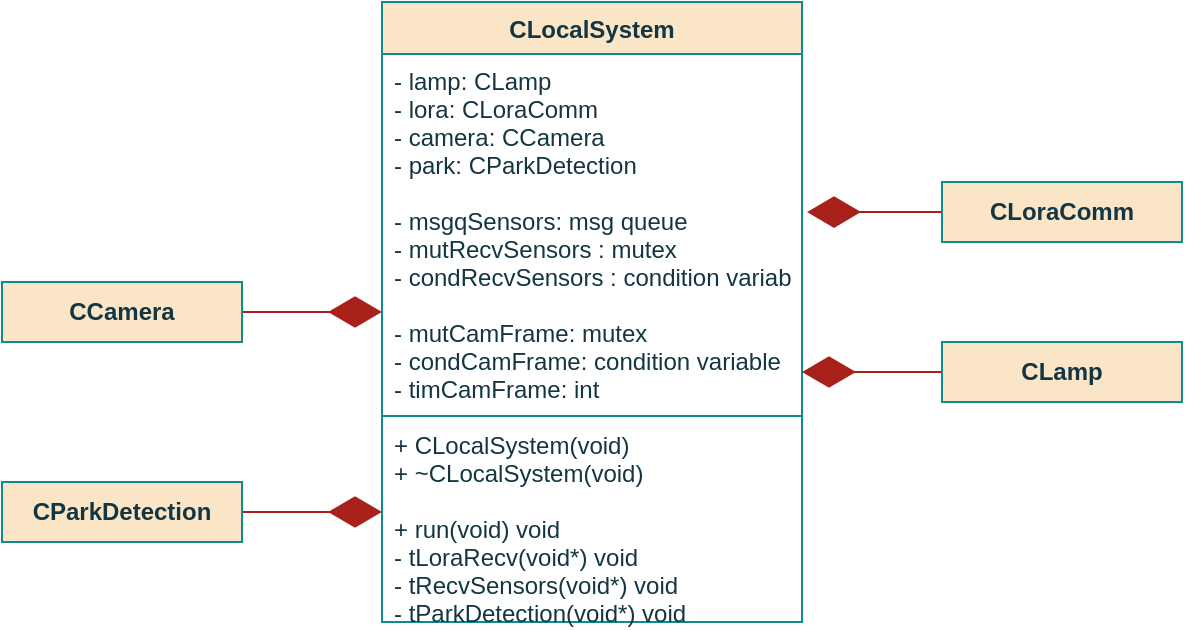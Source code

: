 <mxfile version="16.0.0" type="github" pages="6">
  <diagram id="xRPbzMYtvzO_JJK2Yxg7" name="Class">
    <mxGraphModel dx="771" dy="437" grid="1" gridSize="10" guides="1" tooltips="1" connect="1" arrows="1" fold="1" page="1" pageScale="1" pageWidth="850" pageHeight="1100" math="0" shadow="0">
      <root>
        <mxCell id="0" />
        <mxCell id="1" parent="0" />
        <mxCell id="exN9-fndayGN609k0AWI-1" value="CLocalSystem" style="swimlane;fontStyle=1;align=center;verticalAlign=top;childLayout=stackLayout;horizontal=1;startSize=26;horizontalStack=0;resizeParent=1;resizeParentMax=0;resizeLast=0;collapsible=1;marginBottom=0;fillColor=#FAE5C7;strokeColor=#0F8B8D;fontColor=#143642;" vertex="1" parent="1">
          <mxGeometry x="320" y="10" width="210" height="310" as="geometry">
            <mxRectangle x="-80" y="480" width="80" height="26" as="alternateBounds" />
          </mxGeometry>
        </mxCell>
        <mxCell id="exN9-fndayGN609k0AWI-2" value="- lamp: CLamp&#xa;- lora: CLoraComm&#xa;- camera: CCamera&#xa;- park: CParkDetection&#xa;&#xa;- msgqSensors: msg queue&#xa;- mutRecvSensors : mutex&#xa;- condRecvSensors : condition variable&#xa;&#xa;- mutCamFrame: mutex&#xa;- condCamFrame: condition variable&#xa;- timCamFrame: int&#xa;&#xa;&#xa;&#xa;" style="text;strokeColor=none;fillColor=none;align=left;verticalAlign=top;spacingLeft=4;spacingRight=4;overflow=hidden;rotatable=0;points=[[0,0.5],[1,0.5]];portConstraint=eastwest;fontColor=#143642;" vertex="1" parent="exN9-fndayGN609k0AWI-1">
          <mxGeometry y="26" width="210" height="180" as="geometry" />
        </mxCell>
        <mxCell id="exN9-fndayGN609k0AWI-3" value="" style="line;strokeWidth=1;fillColor=none;align=left;verticalAlign=middle;spacingTop=-1;spacingLeft=3;spacingRight=3;rotatable=0;labelPosition=right;points=[];portConstraint=eastwest;labelBackgroundColor=#DAD2D8;strokeColor=#0F8B8D;fontColor=#143642;" vertex="1" parent="exN9-fndayGN609k0AWI-1">
          <mxGeometry y="206" width="210" height="2" as="geometry" />
        </mxCell>
        <mxCell id="exN9-fndayGN609k0AWI-4" value="+ CLocalSystem(void)&#xa;+ ~CLocalSystem(void)&#xa;&#xa;+ run(void) void&#xa;- tLoraRecv(void*) void&#xa;- tRecvSensors(void*) void&#xa;- tParkDetection(void*) void&#xa;" style="text;strokeColor=none;fillColor=none;align=left;verticalAlign=top;spacingLeft=4;spacingRight=4;overflow=hidden;rotatable=0;points=[[0,0.5],[1,0.5]];portConstraint=eastwest;fontColor=#143642;" vertex="1" parent="exN9-fndayGN609k0AWI-1">
          <mxGeometry y="208" width="210" height="102" as="geometry" />
        </mxCell>
        <mxCell id="exN9-fndayGN609k0AWI-5" value="" style="endArrow=diamondThin;endFill=1;endSize=24;html=1;rounded=0;sketch=0;fontColor=#143642;strokeColor=#A8201A;fillColor=#FAE5C7;exitX=1;exitY=0.5;exitDx=0;exitDy=0;" edge="1" parent="1" source="exN9-fndayGN609k0AWI-11">
          <mxGeometry width="160" relative="1" as="geometry">
            <mxPoint x="300" y="230" as="sourcePoint" />
            <mxPoint x="320" y="265.0" as="targetPoint" />
          </mxGeometry>
        </mxCell>
        <mxCell id="exN9-fndayGN609k0AWI-6" value="" style="endArrow=diamondThin;endFill=1;endSize=24;html=1;rounded=0;sketch=0;fontColor=#143642;strokeColor=#A8201A;fillColor=#FAE5C7;exitX=0;exitY=0.5;exitDx=0;exitDy=0;entryX=1.012;entryY=0.439;entryDx=0;entryDy=0;entryPerimeter=0;" edge="1" parent="1" target="exN9-fndayGN609k0AWI-2">
          <mxGeometry width="160" relative="1" as="geometry">
            <mxPoint x="600" y="115" as="sourcePoint" />
            <mxPoint x="580" y="80" as="targetPoint" />
          </mxGeometry>
        </mxCell>
        <mxCell id="exN9-fndayGN609k0AWI-7" value="" style="endArrow=diamondThin;endFill=1;endSize=24;html=1;rounded=0;sketch=0;fontColor=#143642;strokeColor=#A8201A;fillColor=#FAE5C7;exitX=0;exitY=0.5;exitDx=0;exitDy=0;" edge="1" parent="1" source="exN9-fndayGN609k0AWI-9">
          <mxGeometry width="160" relative="1" as="geometry">
            <mxPoint x="540" y="148" as="sourcePoint" />
            <mxPoint x="530" y="195" as="targetPoint" />
          </mxGeometry>
        </mxCell>
        <mxCell id="exN9-fndayGN609k0AWI-8" value="" style="endArrow=diamondThin;endFill=1;endSize=24;html=1;rounded=0;sketch=0;fontColor=#143642;strokeColor=#A8201A;fillColor=#FAE5C7;exitX=1;exitY=0.5;exitDx=0;exitDy=0;" edge="1" parent="1" source="exN9-fndayGN609k0AWI-10">
          <mxGeometry width="160" relative="1" as="geometry">
            <mxPoint x="290" y="133" as="sourcePoint" />
            <mxPoint x="320" y="165" as="targetPoint" />
          </mxGeometry>
        </mxCell>
        <mxCell id="exN9-fndayGN609k0AWI-9" value="CLamp" style="rounded=0;whiteSpace=wrap;html=1;sketch=0;fontColor=#143642;strokeColor=#0F8B8D;fillColor=#FAE5C7;fontStyle=1" vertex="1" parent="1">
          <mxGeometry x="600" y="180" width="120" height="30" as="geometry" />
        </mxCell>
        <mxCell id="exN9-fndayGN609k0AWI-10" value="&lt;div&gt;CCamera&lt;/div&gt;" style="rounded=0;whiteSpace=wrap;html=1;sketch=0;fontColor=#143642;strokeColor=#0F8B8D;fillColor=#FAE5C7;fontStyle=1" vertex="1" parent="1">
          <mxGeometry x="130" y="150" width="120" height="30" as="geometry" />
        </mxCell>
        <mxCell id="exN9-fndayGN609k0AWI-11" value="CParkDetection" style="rounded=0;whiteSpace=wrap;html=1;sketch=0;fontColor=#143642;strokeColor=#0F8B8D;fillColor=#FAE5C7;fontStyle=1" vertex="1" parent="1">
          <mxGeometry x="130" y="250" width="120" height="30" as="geometry" />
        </mxCell>
        <mxCell id="exN9-fndayGN609k0AWI-12" value="CLoraComm" style="rounded=0;whiteSpace=wrap;html=1;sketch=0;fontColor=#143642;strokeColor=#0F8B8D;fillColor=#FAE5C7;fontStyle=1" vertex="1" parent="1">
          <mxGeometry x="600" y="100" width="120" height="30" as="geometry" />
        </mxCell>
      </root>
    </mxGraphModel>
  </diagram>
  <diagram id="z8LxL4Aov0aZeH8CfiWC" name="Constructor">
    <mxGraphModel dx="1781" dy="527" grid="1" gridSize="10" guides="1" tooltips="1" connect="1" arrows="1" fold="1" page="1" pageScale="1" pageWidth="850" pageHeight="1100" math="0" shadow="0">
      <root>
        <mxCell id="op0EoiuZJEP9xvEliXSA-0" />
        <mxCell id="op0EoiuZJEP9xvEliXSA-1" parent="op0EoiuZJEP9xvEliXSA-0" />
        <mxCell id="op0EoiuZJEP9xvEliXSA-2" style="edgeStyle=orthogonalEdgeStyle;curved=0;rounded=1;sketch=0;orthogonalLoop=1;jettySize=auto;html=1;exitX=0.5;exitY=1;exitDx=0;exitDy=0;entryX=0.5;entryY=0;entryDx=0;entryDy=0;fontColor=#143642;strokeColor=#A8201A;fillColor=#FAE5C7;" parent="op0EoiuZJEP9xvEliXSA-1" source="op0EoiuZJEP9xvEliXSA-3" edge="1">
          <mxGeometry relative="1" as="geometry">
            <mxPoint x="-424.5" y="120" as="targetPoint" />
          </mxGeometry>
        </mxCell>
        <mxCell id="op0EoiuZJEP9xvEliXSA-3" value="&lt;div&gt;CLocalSystem&lt;br&gt;&lt;/div&gt;" style="ellipse;whiteSpace=wrap;html=1;fillColor=#FAE5C7;strokeColor=#0F8B8D;fontColor=#143642;fontStyle=1" parent="op0EoiuZJEP9xvEliXSA-1" vertex="1">
          <mxGeometry x="-487.5" y="50" width="125.5" height="50" as="geometry" />
        </mxCell>
        <mxCell id="op0EoiuZJEP9xvEliXSA-4" style="edgeStyle=orthogonalEdgeStyle;rounded=1;orthogonalLoop=1;jettySize=auto;html=1;exitX=0.5;exitY=1;exitDx=0;exitDy=0;entryX=0.5;entryY=0;entryDx=0;entryDy=0;strokeColor=#A8201A;" parent="op0EoiuZJEP9xvEliXSA-1" edge="1">
          <mxGeometry relative="1" as="geometry">
            <mxPoint x="-424.5" y="150" as="sourcePoint" />
            <mxPoint x="-424.75" y="170" as="targetPoint" />
          </mxGeometry>
        </mxCell>
        <mxCell id="op0EoiuZJEP9xvEliXSA-5" value="end" style="ellipse;whiteSpace=wrap;html=1;fillColor=#FAE5C7;strokeColor=#0F8B8D;fontColor=#143642;fontStyle=1" parent="op0EoiuZJEP9xvEliXSA-1" vertex="1">
          <mxGeometry x="-447.88" y="460" width="48" height="30" as="geometry" />
        </mxCell>
        <mxCell id="op0EoiuZJEP9xvEliXSA-8" style="edgeStyle=orthogonalEdgeStyle;rounded=1;orthogonalLoop=1;jettySize=auto;html=1;exitX=0.5;exitY=1;exitDx=0;exitDy=0;entryX=0.5;entryY=0;entryDx=0;entryDy=0;strokeColor=#A8201A;" parent="op0EoiuZJEP9xvEliXSA-1" source="op0EoiuZJEP9xvEliXSA-9" edge="1">
          <mxGeometry relative="1" as="geometry">
            <mxPoint x="-424.5" y="220.0" as="targetPoint" />
          </mxGeometry>
        </mxCell>
        <mxCell id="op0EoiuZJEP9xvEliXSA-9" value="Create &lt;span style=&quot;font-weight: normal&quot;&gt;Pir&lt;/span&gt;" style="shape=process;whiteSpace=wrap;html=1;backgroundOutline=1;rounded=0;sketch=0;fontColor=#143642;strokeColor=#0F8B8D;fillColor=#FAE5C7;fontStyle=1" parent="op0EoiuZJEP9xvEliXSA-1" vertex="1">
          <mxGeometry x="-499.5" y="170" width="150" height="30" as="geometry" />
        </mxCell>
        <mxCell id="op0EoiuZJEP9xvEliXSA-10" value="Create &lt;span style=&quot;font-weight: normal&quot;&gt;Camera&lt;/span&gt;" style="shape=process;whiteSpace=wrap;html=1;backgroundOutline=1;rounded=0;sketch=0;fontColor=#143642;strokeColor=#0F8B8D;fillColor=#FAE5C7;fontStyle=1" parent="op0EoiuZJEP9xvEliXSA-1" vertex="1">
          <mxGeometry x="-499.5" y="220" width="150" height="30" as="geometry" />
        </mxCell>
        <mxCell id="op0EoiuZJEP9xvEliXSA-11" value="&lt;b&gt;Create&lt;/b&gt; &lt;i&gt;lamp&lt;/i&gt;" style="rounded=0;whiteSpace=wrap;html=1;sketch=0;fontColor=#143642;strokeColor=#0F8B8D;fillColor=#FAE5C7;" parent="op0EoiuZJEP9xvEliXSA-1" vertex="1">
          <mxGeometry x="-500" y="120" width="150.25" height="30" as="geometry" />
        </mxCell>
        <mxCell id="op0EoiuZJEP9xvEliXSA-13" value="&lt;b&gt;Create &lt;/b&gt;&lt;i&gt;lora&lt;br&gt;&lt;/i&gt;" style="rounded=0;whiteSpace=wrap;html=1;sketch=0;fontColor=#143642;strokeColor=#0F8B8D;fillColor=#FAE5C7;" parent="op0EoiuZJEP9xvEliXSA-1" vertex="1">
          <mxGeometry x="-500" y="170" width="150.25" height="30" as="geometry" />
        </mxCell>
        <mxCell id="op0EoiuZJEP9xvEliXSA-14" style="edgeStyle=orthogonalEdgeStyle;rounded=1;orthogonalLoop=1;jettySize=auto;html=1;exitX=0.5;exitY=1;exitDx=0;exitDy=0;entryX=0.5;entryY=0;entryDx=0;entryDy=0;strokeColor=#A8201A;" parent="op0EoiuZJEP9xvEliXSA-1" source="op0EoiuZJEP9xvEliXSA-15" target="op0EoiuZJEP9xvEliXSA-19" edge="1">
          <mxGeometry relative="1" as="geometry" />
        </mxCell>
        <mxCell id="op0EoiuZJEP9xvEliXSA-15" value="&lt;b&gt;Create&lt;/b&gt; &lt;i&gt;camera&lt;/i&gt;" style="rounded=0;whiteSpace=wrap;html=1;sketch=0;fontColor=#143642;strokeColor=#0F8B8D;fillColor=#FAE5C7;" parent="op0EoiuZJEP9xvEliXSA-1" vertex="1">
          <mxGeometry x="-499.5" y="220" width="150.25" height="30" as="geometry" />
        </mxCell>
        <mxCell id="op0EoiuZJEP9xvEliXSA-16" style="edgeStyle=orthogonalEdgeStyle;rounded=1;orthogonalLoop=1;jettySize=auto;html=1;exitX=0.5;exitY=1;exitDx=0;exitDy=0;entryX=0.5;entryY=0;entryDx=0;entryDy=0;strokeColor=#A8201A;" parent="op0EoiuZJEP9xvEliXSA-1" source="op0EoiuZJEP9xvEliXSA-17" target="op0EoiuZJEP9xvEliXSA-5" edge="1">
          <mxGeometry relative="1" as="geometry" />
        </mxCell>
        <mxCell id="op0EoiuZJEP9xvEliXSA-17" value="&lt;div&gt;&lt;b&gt;Create&lt;/b&gt; &lt;i&gt;tLoraRecv&lt;/i&gt;&lt;/div&gt;&lt;div&gt;&lt;b&gt;Create &lt;/b&gt;&lt;i&gt;tRecvSensors&lt;/i&gt;&lt;/div&gt;&lt;div&gt;&lt;b&gt;Create &lt;/b&gt;&lt;i&gt;tParkDetection&lt;br&gt;&lt;/i&gt;&lt;/div&gt;" style="rounded=0;whiteSpace=wrap;html=1;sketch=0;fontColor=#143642;strokeColor=#0F8B8D;fillColor=#FAE5C7;" parent="op0EoiuZJEP9xvEliXSA-1" vertex="1">
          <mxGeometry x="-499.5" y="390" width="150.25" height="50" as="geometry" />
        </mxCell>
        <mxCell id="op0EoiuZJEP9xvEliXSA-18" style="edgeStyle=none;rounded=0;orthogonalLoop=1;jettySize=auto;html=1;exitX=0.5;exitY=1;exitDx=0;exitDy=0;entryX=0.5;entryY=0;entryDx=0;entryDy=0;strokeColor=#A8201A;" parent="op0EoiuZJEP9xvEliXSA-1" source="op0EoiuZJEP9xvEliXSA-19" target="famSk4UqZNQ_d9igXdaw-0" edge="1">
          <mxGeometry relative="1" as="geometry" />
        </mxCell>
        <mxCell id="op0EoiuZJEP9xvEliXSA-19" value="&lt;div&gt;&lt;b&gt;Init&lt;/b&gt; &lt;i&gt;mutCamFrame&lt;/i&gt;&lt;/div&gt;&lt;div&gt;&lt;b&gt;Init&lt;/b&gt; &lt;i&gt;condCamFrame&lt;/i&gt;&lt;br&gt;&lt;/div&gt;" style="rounded=0;whiteSpace=wrap;html=1;sketch=0;fontColor=#143642;strokeColor=#0F8B8D;fillColor=#FAE5C7;" parent="op0EoiuZJEP9xvEliXSA-1" vertex="1">
          <mxGeometry x="-499.5" y="270" width="150.25" height="40" as="geometry" />
        </mxCell>
        <mxCell id="famSk4UqZNQ_d9igXdaw-1" style="edgeStyle=orthogonalEdgeStyle;rounded=1;orthogonalLoop=1;jettySize=auto;html=1;exitX=0.5;exitY=1;exitDx=0;exitDy=0;entryX=0.5;entryY=0;entryDx=0;entryDy=0;strokeColor=#A8201A;" edge="1" parent="op0EoiuZJEP9xvEliXSA-1" source="famSk4UqZNQ_d9igXdaw-0" target="op0EoiuZJEP9xvEliXSA-17">
          <mxGeometry relative="1" as="geometry" />
        </mxCell>
        <mxCell id="famSk4UqZNQ_d9igXdaw-0" value="&lt;div&gt;&lt;b&gt;Init&lt;/b&gt; &lt;i&gt;mutRecvSensors&lt;/i&gt;&lt;/div&gt;&lt;div&gt;&lt;b&gt;Init&lt;/b&gt; &lt;i&gt;condRecvSensors&lt;/i&gt;&lt;br&gt;&lt;/div&gt;" style="rounded=0;whiteSpace=wrap;html=1;sketch=0;fontColor=#143642;strokeColor=#0F8B8D;fillColor=#FAE5C7;" vertex="1" parent="op0EoiuZJEP9xvEliXSA-1">
          <mxGeometry x="-499.5" y="330" width="150.25" height="40" as="geometry" />
        </mxCell>
      </root>
    </mxGraphModel>
  </diagram>
  <diagram id="DM7wTGIC_bG_-rdbyG2Y" name="run">
    <mxGraphModel dx="1493" dy="364" grid="1" gridSize="10" guides="1" tooltips="1" connect="1" arrows="1" fold="1" page="1" pageScale="1" pageWidth="850" pageHeight="1100" math="0" shadow="0">
      <root>
        <mxCell id="9_ueuVdL5JtDlcy8EPzc-0" />
        <mxCell id="9_ueuVdL5JtDlcy8EPzc-1" parent="9_ueuVdL5JtDlcy8EPzc-0" />
        <mxCell id="Uo0M1PV5pyz27_JYEp9l-0" style="edgeStyle=orthogonalEdgeStyle;curved=0;rounded=1;sketch=0;orthogonalLoop=1;jettySize=auto;html=1;exitX=0.5;exitY=1;exitDx=0;exitDy=0;entryX=0.5;entryY=0;entryDx=0;entryDy=0;fontColor=#143642;strokeColor=#A8201A;fillColor=#FAE5C7;" parent="9_ueuVdL5JtDlcy8EPzc-1" source="Uo0M1PV5pyz27_JYEp9l-1" edge="1">
          <mxGeometry relative="1" as="geometry">
            <mxPoint x="-424.5" y="120" as="targetPoint" />
          </mxGeometry>
        </mxCell>
        <mxCell id="Uo0M1PV5pyz27_JYEp9l-1" value="Run" style="ellipse;whiteSpace=wrap;html=1;fillColor=#FAE5C7;strokeColor=#0F8B8D;fontColor=#143642;fontStyle=1" parent="9_ueuVdL5JtDlcy8EPzc-1" vertex="1">
          <mxGeometry x="-487.5" y="50" width="125.5" height="50" as="geometry" />
        </mxCell>
        <mxCell id="Uo0M1PV5pyz27_JYEp9l-3" value="end" style="ellipse;whiteSpace=wrap;html=1;fillColor=#FAE5C7;strokeColor=#0F8B8D;fontColor=#143642;fontStyle=1" parent="9_ueuVdL5JtDlcy8EPzc-1" vertex="1">
          <mxGeometry x="-449.37" y="360" width="48" height="30" as="geometry" />
        </mxCell>
        <mxCell id="_3WkHsjY319dbbsvAc-e-0" style="edgeStyle=orthogonalEdgeStyle;rounded=1;orthogonalLoop=1;jettySize=auto;html=1;exitX=0.5;exitY=1;exitDx=0;exitDy=0;entryX=0.5;entryY=0;entryDx=0;entryDy=0;strokeColor=#A8201A;" parent="9_ueuVdL5JtDlcy8EPzc-1" source="I6FT9Wov1RtJGtG56qlr-0" target="xCNR5hnXxy7U439vFOP1-0" edge="1">
          <mxGeometry relative="1" as="geometry" />
        </mxCell>
        <mxCell id="I6FT9Wov1RtJGtG56qlr-0" value="&lt;i&gt;lora&lt;/i&gt;&lt;b&gt;.init(&lt;/b&gt;&lt;b&gt;)&lt;/b&gt;" style="shape=process;whiteSpace=wrap;html=1;backgroundOutline=1;rounded=0;sketch=0;fontColor=#143642;strokeColor=#0F8B8D;fillColor=#FAE5C7;" parent="9_ueuVdL5JtDlcy8EPzc-1" vertex="1">
          <mxGeometry x="-499.75" y="170" width="150" height="40" as="geometry" />
        </mxCell>
        <mxCell id="_3WkHsjY319dbbsvAc-e-1" style="edgeStyle=orthogonalEdgeStyle;rounded=1;orthogonalLoop=1;jettySize=auto;html=1;exitX=0.5;exitY=1;exitDx=0;exitDy=0;entryX=0.5;entryY=0;entryDx=0;entryDy=0;strokeColor=#A8201A;" parent="9_ueuVdL5JtDlcy8EPzc-1" source="xCNR5hnXxy7U439vFOP1-0" target="KINEDeFreG2Bv2fwqSzw-0" edge="1">
          <mxGeometry relative="1" as="geometry" />
        </mxCell>
        <mxCell id="xCNR5hnXxy7U439vFOP1-0" value="&lt;i&gt;lora&lt;/i&gt;&lt;b&gt;.run(&lt;/b&gt;&lt;b&gt;)&lt;/b&gt;" style="shape=process;whiteSpace=wrap;html=1;backgroundOutline=1;rounded=0;sketch=0;fontColor=#143642;strokeColor=#0F8B8D;fillColor=#FAE5C7;" parent="9_ueuVdL5JtDlcy8EPzc-1" vertex="1">
          <mxGeometry x="-499.75" y="230" width="150" height="40" as="geometry" />
        </mxCell>
        <mxCell id="_3WkHsjY319dbbsvAc-e-2" style="edgeStyle=orthogonalEdgeStyle;rounded=1;orthogonalLoop=1;jettySize=auto;html=1;exitX=0.5;exitY=1;exitDx=0;exitDy=0;entryX=0.5;entryY=0;entryDx=0;entryDy=0;strokeColor=#A8201A;" parent="9_ueuVdL5JtDlcy8EPzc-1" source="KINEDeFreG2Bv2fwqSzw-0" target="Uo0M1PV5pyz27_JYEp9l-3" edge="1">
          <mxGeometry relative="1" as="geometry" />
        </mxCell>
        <mxCell id="KINEDeFreG2Bv2fwqSzw-0" value="&lt;div&gt;&lt;b&gt;Join&lt;/b&gt; &lt;i&gt;tLoraRecv&lt;/i&gt;&lt;/div&gt;&lt;div&gt;&lt;b&gt;Join&lt;/b&gt; &lt;i&gt;tRecvSensors&lt;/i&gt;&lt;/div&gt;&lt;div&gt;&lt;b&gt;Join&lt;/b&gt; &lt;i&gt;tParkDetection&lt;/i&gt;&lt;br&gt;&lt;/div&gt;" style="rounded=0;whiteSpace=wrap;html=1;sketch=0;fontColor=#143642;strokeColor=#0F8B8D;fillColor=#FAE5C7;" parent="9_ueuVdL5JtDlcy8EPzc-1" vertex="1">
          <mxGeometry x="-499.75" y="290" width="150" height="50" as="geometry" />
        </mxCell>
        <mxCell id="52kxpFOcmbm5MqgvhABa-0" style="edgeStyle=orthogonalEdgeStyle;rounded=1;orthogonalLoop=1;jettySize=auto;html=1;exitX=0.5;exitY=1;exitDx=0;exitDy=0;entryX=0.5;entryY=0;entryDx=0;entryDy=0;strokeColor=#A8201A;" parent="9_ueuVdL5JtDlcy8EPzc-1" source="-T743L5B9WCy__bEw3Js-0" target="I6FT9Wov1RtJGtG56qlr-0" edge="1">
          <mxGeometry relative="1" as="geometry" />
        </mxCell>
        <mxCell id="-T743L5B9WCy__bEw3Js-0" value="&lt;b&gt;setTimer(&lt;/b&gt;&lt;i&gt;timCamFrame&lt;/i&gt;&lt;b&gt;)&lt;/b&gt;" style="rounded=0;whiteSpace=wrap;html=1;sketch=0;fontColor=#143642;strokeColor=#0F8B8D;fillColor=#FAE5C7;" parent="9_ueuVdL5JtDlcy8EPzc-1" vertex="1">
          <mxGeometry x="-499.75" y="120" width="149.75" height="30" as="geometry" />
        </mxCell>
      </root>
    </mxGraphModel>
  </diagram>
  <diagram id="EEZgsm-cIwMRwmNPxhZT" name="tLoraRecv">
    <mxGraphModel dx="1621" dy="437" grid="1" gridSize="10" guides="1" tooltips="1" connect="1" arrows="1" fold="1" page="1" pageScale="1" pageWidth="850" pageHeight="1100" math="0" shadow="0">
      <root>
        <mxCell id="wxZqaYUNUVHBQ3FXVzNk-0" />
        <mxCell id="wxZqaYUNUVHBQ3FXVzNk-1" parent="wxZqaYUNUVHBQ3FXVzNk-0" />
        <mxCell id="wxZqaYUNUVHBQ3FXVzNk-2" style="edgeStyle=orthogonalEdgeStyle;curved=0;rounded=1;sketch=0;orthogonalLoop=1;jettySize=auto;html=1;exitX=0.5;exitY=1;exitDx=0;exitDy=0;entryX=0.5;entryY=0;entryDx=0;entryDy=0;fontColor=#143642;strokeColor=#A8201A;fillColor=#FAE5C7;" parent="wxZqaYUNUVHBQ3FXVzNk-1" source="wxZqaYUNUVHBQ3FXVzNk-3" target="wxZqaYUNUVHBQ3FXVzNk-5" edge="1">
          <mxGeometry relative="1" as="geometry" />
        </mxCell>
        <mxCell id="wxZqaYUNUVHBQ3FXVzNk-3" value="tLoraRecv" style="ellipse;whiteSpace=wrap;html=1;fillColor=#FAE5C7;strokeColor=#0F8B8D;fontColor=#143642;fontStyle=1" parent="wxZqaYUNUVHBQ3FXVzNk-1" vertex="1">
          <mxGeometry x="-488" y="80" width="125.5" height="50" as="geometry" />
        </mxCell>
        <mxCell id="wxZqaYUNUVHBQ3FXVzNk-4" style="edgeStyle=orthogonalEdgeStyle;curved=0;rounded=1;sketch=0;orthogonalLoop=1;jettySize=auto;html=1;exitX=0.5;exitY=1;exitDx=0;exitDy=0;entryX=0.5;entryY=0;entryDx=0;entryDy=0;fontColor=#143642;strokeColor=#A8201A;fillColor=#FAE5C7;" parent="wxZqaYUNUVHBQ3FXVzNk-1" source="wxZqaYUNUVHBQ3FXVzNk-5" edge="1">
          <mxGeometry relative="1" as="geometry">
            <mxPoint x="-425" y="200.0" as="targetPoint" />
          </mxGeometry>
        </mxCell>
        <mxCell id="wxZqaYUNUVHBQ3FXVzNk-5" value="" style="ellipse;whiteSpace=wrap;html=1;aspect=fixed;rounded=0;sketch=0;fontColor=#143642;strokeColor=#0F8B8D;fillColor=#FAE5C7;" parent="wxZqaYUNUVHBQ3FXVzNk-1" vertex="1">
          <mxGeometry x="-435" y="160" width="20" height="20" as="geometry" />
        </mxCell>
        <mxCell id="wxZqaYUNUVHBQ3FXVzNk-6" value="Returns &lt;i&gt;message&lt;/i&gt;" style="edgeStyle=orthogonalEdgeStyle;curved=0;rounded=1;sketch=0;orthogonalLoop=1;jettySize=auto;html=1;fontColor=#143642;strokeColor=#A8201A;fillColor=#FAE5C7;entryX=0.5;entryY=0;entryDx=0;entryDy=0;exitX=0.5;exitY=1;exitDx=0;exitDy=0;" parent="wxZqaYUNUVHBQ3FXVzNk-1" source="wxZqaYUNUVHBQ3FXVzNk-11" target="wxZqaYUNUVHBQ3FXVzNk-16" edge="1">
          <mxGeometry relative="1" as="geometry">
            <mxPoint x="-425" y="300.0" as="sourcePoint" />
            <mxPoint x="-425.25" y="350" as="targetPoint" />
          </mxGeometry>
        </mxCell>
        <mxCell id="wxZqaYUNUVHBQ3FXVzNk-7" style="edgeStyle=orthogonalEdgeStyle;rounded=1;sketch=0;orthogonalLoop=1;jettySize=auto;html=1;exitX=0.5;exitY=1;exitDx=0;exitDy=0;entryX=0;entryY=0.5;entryDx=0;entryDy=0;fontColor=#143642;strokeColor=#A8201A;fillColor=#FAE5C7;" parent="wxZqaYUNUVHBQ3FXVzNk-1" source="wxZqaYUNUVHBQ3FXVzNk-8" target="wxZqaYUNUVHBQ3FXVzNk-5" edge="1">
          <mxGeometry relative="1" as="geometry">
            <Array as="points">
              <mxPoint x="-425" y="500" />
              <mxPoint x="-570" y="500" />
              <mxPoint x="-570" y="170" />
            </Array>
          </mxGeometry>
        </mxCell>
        <mxCell id="wxZqaYUNUVHBQ3FXVzNk-8" value="&lt;b&gt;Execute&lt;/b&gt; &lt;i&gt;command&lt;/i&gt;" style="rounded=0;whiteSpace=wrap;html=1;sketch=0;fontColor=#143642;strokeColor=#0F8B8D;fillColor=#FAE5C7;" parent="wxZqaYUNUVHBQ3FXVzNk-1" vertex="1">
          <mxGeometry x="-500" y="460" width="150" height="30" as="geometry" />
        </mxCell>
        <mxCell id="wxZqaYUNUVHBQ3FXVzNk-9" style="edgeStyle=orthogonalEdgeStyle;curved=0;rounded=1;sketch=0;orthogonalLoop=1;jettySize=auto;html=1;exitX=1;exitY=0.5;exitDx=0;exitDy=0;entryX=1;entryY=0.5;entryDx=0;entryDy=0;fontColor=#143642;strokeColor=#A8201A;fillColor=#FAE5C7;" parent="wxZqaYUNUVHBQ3FXVzNk-1" source="wxZqaYUNUVHBQ3FXVzNk-16" target="wxZqaYUNUVHBQ3FXVzNk-5" edge="1">
          <mxGeometry relative="1" as="geometry">
            <mxPoint x="-382.75" y="660" as="sourcePoint" />
            <Array as="points">
              <mxPoint x="-320" y="315" />
              <mxPoint x="-320" y="170" />
            </Array>
          </mxGeometry>
        </mxCell>
        <mxCell id="wxZqaYUNUVHBQ3FXVzNk-10" value="No" style="edgeLabel;html=1;align=center;verticalAlign=middle;resizable=0;points=[];fontColor=#143642;" parent="wxZqaYUNUVHBQ3FXVzNk-9" vertex="1" connectable="0">
          <mxGeometry x="-0.958" y="2" relative="1" as="geometry">
            <mxPoint as="offset" />
          </mxGeometry>
        </mxCell>
        <mxCell id="wxZqaYUNUVHBQ3FXVzNk-11" value="&lt;i&gt;lora&lt;/i&gt;&lt;b&gt;.recv()&lt;/b&gt;" style="shape=process;whiteSpace=wrap;html=1;backgroundOutline=1;rounded=0;sketch=0;fontColor=#143642;strokeColor=#0F8B8D;fillColor=#FAE5C7;" parent="wxZqaYUNUVHBQ3FXVzNk-1" vertex="1">
          <mxGeometry x="-500" y="200" width="150" height="30" as="geometry" />
        </mxCell>
        <mxCell id="wxZqaYUNUVHBQ3FXVzNk-12" value="Returns &lt;i&gt;command&lt;/i&gt;" style="edgeStyle=orthogonalEdgeStyle;rounded=1;sketch=0;orthogonalLoop=1;jettySize=auto;html=1;fontColor=#143642;strokeColor=#A8201A;fillColor=#FAE5C7;" parent="wxZqaYUNUVHBQ3FXVzNk-1" source="wxZqaYUNUVHBQ3FXVzNk-13" target="wxZqaYUNUVHBQ3FXVzNk-8" edge="1">
          <mxGeometry relative="1" as="geometry" />
        </mxCell>
        <mxCell id="wxZqaYUNUVHBQ3FXVzNk-13" value="&lt;b&gt;parse&lt;/b&gt;(&lt;i&gt;message&lt;/i&gt;)" style="shape=process;whiteSpace=wrap;html=1;backgroundOutline=1;rounded=0;sketch=0;fontColor=#143642;strokeColor=#0F8B8D;fillColor=#FAE5C7;" parent="wxZqaYUNUVHBQ3FXVzNk-1" vertex="1">
          <mxGeometry x="-500.25" y="390" width="150" height="30" as="geometry" />
        </mxCell>
        <mxCell id="wxZqaYUNUVHBQ3FXVzNk-14" style="edgeStyle=orthogonalEdgeStyle;sketch=0;orthogonalLoop=1;jettySize=auto;html=1;exitX=0;exitY=0.5;exitDx=0;exitDy=0;entryX=0.5;entryY=0;entryDx=0;entryDy=0;fontColor=#143642;strokeColor=#A8201A;fillColor=#FAE5C7;rounded=1;" parent="wxZqaYUNUVHBQ3FXVzNk-1" source="wxZqaYUNUVHBQ3FXVzNk-16" target="wxZqaYUNUVHBQ3FXVzNk-13" edge="1">
          <mxGeometry relative="1" as="geometry">
            <Array as="points">
              <mxPoint x="-520" y="315" />
              <mxPoint x="-520" y="370" />
              <mxPoint x="-425" y="370" />
            </Array>
          </mxGeometry>
        </mxCell>
        <mxCell id="wxZqaYUNUVHBQ3FXVzNk-15" value="Yes" style="edgeLabel;html=1;align=center;verticalAlign=middle;resizable=0;points=[];fontColor=#143642;" parent="wxZqaYUNUVHBQ3FXVzNk-14" vertex="1" connectable="0">
          <mxGeometry x="-0.909" y="-1" relative="1" as="geometry">
            <mxPoint as="offset" />
          </mxGeometry>
        </mxCell>
        <mxCell id="wxZqaYUNUVHBQ3FXVzNk-16" value="&lt;div&gt;&lt;i&gt;message&lt;/i&gt; was&lt;/div&gt;&lt;div&gt;received?&lt;br&gt;&lt;/div&gt;" style="rhombus;whiteSpace=wrap;html=1;rounded=0;sketch=0;fontColor=#143642;strokeColor=#0F8B8D;fillColor=#FAE5C7;" parent="wxZqaYUNUVHBQ3FXVzNk-1" vertex="1">
          <mxGeometry x="-474.25" y="270" width="98" height="90" as="geometry" />
        </mxCell>
      </root>
    </mxGraphModel>
  </diagram>
  <diagram id="90PwgMspa3QPHYDIMfBa" name="tRecvSensors">
    <mxGraphModel dx="931" dy="527" grid="1" gridSize="10" guides="1" tooltips="1" connect="1" arrows="1" fold="1" page="1" pageScale="1" pageWidth="850" pageHeight="1100" math="0" shadow="0">
      <root>
        <mxCell id="BTnYIgvIfIU6KglRFI7O-0" />
        <mxCell id="BTnYIgvIfIU6KglRFI7O-1" parent="BTnYIgvIfIU6KglRFI7O-0" />
        <mxCell id="BTnYIgvIfIU6KglRFI7O-2" style="edgeStyle=orthogonalEdgeStyle;curved=0;rounded=1;sketch=0;orthogonalLoop=1;jettySize=auto;html=1;exitX=0.5;exitY=1;exitDx=0;exitDy=0;entryX=0.5;entryY=0;entryDx=0;entryDy=0;fontSize=11;fontColor=#143642;strokeColor=#A8201A;fillColor=#FAE5C7;" parent="BTnYIgvIfIU6KglRFI7O-1" source="BTnYIgvIfIU6KglRFI7O-3" target="BTnYIgvIfIU6KglRFI7O-18" edge="1">
          <mxGeometry relative="1" as="geometry" />
        </mxCell>
        <mxCell id="BTnYIgvIfIU6KglRFI7O-3" value="&lt;div&gt;tRecvSensors&lt;/div&gt;" style="ellipse;whiteSpace=wrap;html=1;fillColor=#FAE5C7;strokeColor=#0F8B8D;fontColor=#143642;fontStyle=1" parent="BTnYIgvIfIU6KglRFI7O-1" vertex="1">
          <mxGeometry x="291.75" y="60" width="125.5" height="50" as="geometry" />
        </mxCell>
        <mxCell id="BTnYIgvIfIU6KglRFI7O-4" value="Returns &lt;i&gt;message&lt;/i&gt;" style="edgeStyle=orthogonalEdgeStyle;curved=0;rounded=1;sketch=0;orthogonalLoop=1;jettySize=auto;html=1;exitX=0.5;exitY=1;exitDx=0;exitDy=0;entryX=0.5;entryY=0;entryDx=0;entryDy=0;fontSize=11;fontColor=#143642;strokeColor=#A8201A;fillColor=#FAE5C7;" parent="BTnYIgvIfIU6KglRFI7O-1" source="BTnYIgvIfIU6KglRFI7O-5" target="C9qtbhSoJmE0GlCPNpyT-9" edge="1">
          <mxGeometry relative="1" as="geometry" />
        </mxCell>
        <mxCell id="BTnYIgvIfIU6KglRFI7O-5" value="&lt;b&gt;Read&lt;/b&gt; from &lt;i&gt;msgqSensors&lt;/i&gt;" style="rounded=0;whiteSpace=wrap;html=1;sketch=0;fontColor=#143642;strokeColor=#0F8B8D;fillColor=#FAE5C7;" parent="BTnYIgvIfIU6KglRFI7O-1" vertex="1">
          <mxGeometry x="540" y="140" width="150.25" height="30" as="geometry" />
        </mxCell>
        <mxCell id="BTnYIgvIfIU6KglRFI7O-6" value="Returns &lt;i&gt;command&lt;/i&gt;" style="edgeStyle=orthogonalEdgeStyle;curved=0;rounded=1;sketch=0;orthogonalLoop=1;jettySize=auto;html=1;exitX=0.5;exitY=1;exitDx=0;exitDy=0;fontColor=#143642;strokeColor=#A8201A;fillColor=#FAE5C7;entryX=0.5;entryY=0;entryDx=0;entryDy=0;" parent="BTnYIgvIfIU6KglRFI7O-1" target="BTnYIgvIfIU6KglRFI7O-9" edge="1">
          <mxGeometry relative="1" as="geometry">
            <mxPoint x="615.0" y="290.0" as="sourcePoint" />
            <mxPoint x="614.964" y="320" as="targetPoint" />
          </mxGeometry>
        </mxCell>
        <mxCell id="BTnYIgvIfIU6KglRFI7O-7" value="&lt;b&gt;parse&lt;/b&gt;(&lt;i&gt;message&lt;/i&gt;)" style="shape=process;whiteSpace=wrap;html=1;backgroundOutline=1;rounded=0;sketch=0;fontColor=#143642;strokeColor=#0F8B8D;fillColor=#FAE5C7;" parent="BTnYIgvIfIU6KglRFI7O-1" vertex="1">
          <mxGeometry x="540.5" y="260" width="150" height="30" as="geometry" />
        </mxCell>
        <mxCell id="C9qtbhSoJmE0GlCPNpyT-14" style="edgeStyle=orthogonalEdgeStyle;rounded=1;orthogonalLoop=1;jettySize=auto;html=1;exitX=0.5;exitY=1;exitDx=0;exitDy=0;entryX=0.5;entryY=0;entryDx=0;entryDy=0;strokeColor=#A8201A;" edge="1" parent="BTnYIgvIfIU6KglRFI7O-1" source="BTnYIgvIfIU6KglRFI7O-9" target="C9qtbhSoJmE0GlCPNpyT-13">
          <mxGeometry relative="1" as="geometry" />
        </mxCell>
        <mxCell id="BTnYIgvIfIU6KglRFI7O-9" value="&lt;b&gt;Execute&lt;/b&gt; &lt;i&gt;command&lt;/i&gt;" style="rounded=0;whiteSpace=wrap;html=1;sketch=0;fontColor=#143642;strokeColor=#0F8B8D;fillColor=#FAE5C7;" parent="BTnYIgvIfIU6KglRFI7O-1" vertex="1">
          <mxGeometry x="540.25" y="330" width="150" height="30" as="geometry" />
        </mxCell>
        <mxCell id="BTnYIgvIfIU6KglRFI7O-10" style="edgeStyle=orthogonalEdgeStyle;curved=0;rounded=1;sketch=0;orthogonalLoop=1;jettySize=auto;html=1;exitX=1;exitY=0.5;exitDx=0;exitDy=0;fontSize=11;fontColor=#143642;strokeColor=#A8201A;fillColor=#FAE5C7;entryX=1;entryY=0.5;entryDx=0;entryDy=0;" parent="BTnYIgvIfIU6KglRFI7O-1" source="BTnYIgvIfIU6KglRFI7O-14" target="BTnYIgvIfIU6KglRFI7O-16" edge="1">
          <mxGeometry relative="1" as="geometry">
            <mxPoint x="349.77" y="500" as="targetPoint" />
            <Array as="points">
              <mxPoint x="460" y="365" />
              <mxPoint x="460" y="460" />
            </Array>
          </mxGeometry>
        </mxCell>
        <mxCell id="BTnYIgvIfIU6KglRFI7O-11" value="No" style="edgeLabel;html=1;align=center;verticalAlign=middle;resizable=0;points=[];fontSize=11;fontColor=#143642;" parent="BTnYIgvIfIU6KglRFI7O-10" vertex="1" connectable="0">
          <mxGeometry x="-0.91" y="-1" relative="1" as="geometry">
            <mxPoint x="7" y="-1" as="offset" />
          </mxGeometry>
        </mxCell>
        <mxCell id="C9qtbhSoJmE0GlCPNpyT-0" style="edgeStyle=orthogonalEdgeStyle;rounded=1;orthogonalLoop=1;jettySize=auto;html=1;exitX=0;exitY=0.5;exitDx=0;exitDy=0;entryX=0.5;entryY=0;entryDx=0;entryDy=0;strokeColor=#A8201A;" edge="1" parent="BTnYIgvIfIU6KglRFI7O-1" source="BTnYIgvIfIU6KglRFI7O-14" target="NdcfkpWhmcLmhSu8HvDh-1">
          <mxGeometry relative="1" as="geometry" />
        </mxCell>
        <mxCell id="C9qtbhSoJmE0GlCPNpyT-2" value="Yes" style="edgeLabel;html=1;align=center;verticalAlign=middle;resizable=0;points=[];" vertex="1" connectable="0" parent="C9qtbhSoJmE0GlCPNpyT-0">
          <mxGeometry x="-0.591" y="-1" relative="1" as="geometry">
            <mxPoint as="offset" />
          </mxGeometry>
        </mxCell>
        <mxCell id="BTnYIgvIfIU6KglRFI7O-14" value="&lt;div&gt;&lt;i&gt;msgqSensors&lt;/i&gt;&lt;/div&gt;&lt;div&gt;is empty?&lt;/div&gt;" style="rhombus;whiteSpace=wrap;html=1;rounded=0;sketch=0;fontColor=#143642;strokeColor=#0F8B8D;fillColor=#FAE5C7;" parent="BTnYIgvIfIU6KglRFI7O-1" vertex="1">
          <mxGeometry x="297.5" y="320" width="114.49" height="90" as="geometry" />
        </mxCell>
        <mxCell id="BTnYIgvIfIU6KglRFI7O-16" value="1" style="ellipse;whiteSpace=wrap;html=1;aspect=fixed;rounded=0;sketch=0;fontColor=#143642;strokeColor=#0F8B8D;fillColor=#FAE5C7;fontStyle=1" parent="BTnYIgvIfIU6KglRFI7O-1" vertex="1">
          <mxGeometry x="344.75" y="450" width="20" height="20" as="geometry" />
        </mxCell>
        <mxCell id="BTnYIgvIfIU6KglRFI7O-17" style="edgeStyle=orthogonalEdgeStyle;curved=0;rounded=1;sketch=0;orthogonalLoop=1;jettySize=auto;html=1;exitX=0.5;exitY=1;exitDx=0;exitDy=0;fontSize=11;fontColor=#143642;strokeColor=#A8201A;fillColor=#FAE5C7;entryX=0.5;entryY=0;entryDx=0;entryDy=0;" parent="BTnYIgvIfIU6KglRFI7O-1" source="BTnYIgvIfIU6KglRFI7O-18" target="5gl-ZBabYZsfskSXpo-k-0" edge="1">
          <mxGeometry relative="1" as="geometry">
            <mxPoint x="354.75" y="200" as="targetPoint" />
          </mxGeometry>
        </mxCell>
        <mxCell id="BTnYIgvIfIU6KglRFI7O-18" value="&lt;b&gt;Open &lt;/b&gt;&lt;i&gt;msgqSensors&lt;/i&gt;" style="rounded=0;whiteSpace=wrap;html=1;sketch=0;fontColor=#143642;strokeColor=#0F8B8D;fillColor=#FAE5C7;" parent="BTnYIgvIfIU6KglRFI7O-1" vertex="1">
          <mxGeometry x="279.75" y="130" width="150.25" height="30" as="geometry" />
        </mxCell>
        <mxCell id="C9qtbhSoJmE0GlCPNpyT-5" style="edgeStyle=orthogonalEdgeStyle;rounded=1;orthogonalLoop=1;jettySize=auto;html=1;exitX=0.5;exitY=1;exitDx=0;exitDy=0;entryX=0.5;entryY=0;entryDx=0;entryDy=0;strokeColor=#A8201A;" edge="1" parent="BTnYIgvIfIU6KglRFI7O-1" source="5gl-ZBabYZsfskSXpo-k-0" target="C9qtbhSoJmE0GlCPNpyT-4">
          <mxGeometry relative="1" as="geometry" />
        </mxCell>
        <mxCell id="5gl-ZBabYZsfskSXpo-k-0" value="&lt;b&gt;Send &lt;/b&gt;&lt;i&gt;PID to msgqSensors&lt;/i&gt;" style="rounded=0;whiteSpace=wrap;html=1;sketch=0;fontColor=#143642;strokeColor=#0F8B8D;fillColor=#FAE5C7;" vertex="1" parent="BTnYIgvIfIU6KglRFI7O-1">
          <mxGeometry x="279.37" y="180" width="150.25" height="30" as="geometry" />
        </mxCell>
        <mxCell id="NdcfkpWhmcLmhSu8HvDh-0" value="" style="edgeStyle=orthogonalEdgeStyle;curved=0;rounded=1;sketch=0;orthogonalLoop=1;jettySize=auto;html=1;fontFamily=Helvetica;fontColor=#143642;strokeColor=#A8201A;fillColor=#FAE5C7;entryX=0.5;entryY=0;entryDx=0;entryDy=0;" edge="1" parent="BTnYIgvIfIU6KglRFI7O-1" target="NdcfkpWhmcLmhSu8HvDh-3">
          <mxGeometry relative="1" as="geometry">
            <mxPoint x="354.75" y="260" as="targetPoint" />
            <mxPoint x="354.75" y="250.0" as="sourcePoint" />
          </mxGeometry>
        </mxCell>
        <mxCell id="C9qtbhSoJmE0GlCPNpyT-1" style="edgeStyle=orthogonalEdgeStyle;rounded=1;orthogonalLoop=1;jettySize=auto;html=1;exitX=0.5;exitY=1;exitDx=0;exitDy=0;entryX=0;entryY=0.5;entryDx=0;entryDy=0;strokeColor=#A8201A;" edge="1" parent="BTnYIgvIfIU6KglRFI7O-1" source="NdcfkpWhmcLmhSu8HvDh-1" target="BTnYIgvIfIU6KglRFI7O-16">
          <mxGeometry relative="1" as="geometry" />
        </mxCell>
        <mxCell id="NdcfkpWhmcLmhSu8HvDh-1" value="&lt;b&gt;Wait&lt;/b&gt; for &lt;i&gt;condRecvSensors&lt;/i&gt;" style="rounded=0;whiteSpace=wrap;html=1;sketch=0;fontColor=#143642;strokeColor=#0F8B8D;fillColor=#FAE5C7;" vertex="1" parent="BTnYIgvIfIU6KglRFI7O-1">
          <mxGeometry x="170" y="400" width="150" height="30" as="geometry" />
        </mxCell>
        <mxCell id="NdcfkpWhmcLmhSu8HvDh-2" style="edgeStyle=orthogonalEdgeStyle;rounded=1;orthogonalLoop=1;jettySize=auto;html=1;exitX=0.5;exitY=1;exitDx=0;exitDy=0;entryX=0.5;entryY=0;entryDx=0;entryDy=0;fontFamily=Helvetica;strokeColor=#A8201A;" edge="1" parent="BTnYIgvIfIU6KglRFI7O-1" source="NdcfkpWhmcLmhSu8HvDh-3" target="BTnYIgvIfIU6KglRFI7O-14">
          <mxGeometry relative="1" as="geometry" />
        </mxCell>
        <mxCell id="NdcfkpWhmcLmhSu8HvDh-3" value="&lt;b&gt;Lock&lt;/b&gt; &lt;i&gt;mutRecvSensors&lt;/i&gt;" style="rounded=0;whiteSpace=wrap;html=1;sketch=0;fontColor=#143642;strokeColor=#0F8B8D;fillColor=#FAE5C7;fontFamily=Helvetica;" vertex="1" parent="BTnYIgvIfIU6KglRFI7O-1">
          <mxGeometry x="279.62" y="270" width="150.38" height="30" as="geometry" />
        </mxCell>
        <mxCell id="C9qtbhSoJmE0GlCPNpyT-4" value="" style="ellipse;whiteSpace=wrap;html=1;aspect=fixed;rounded=0;sketch=0;fontColor=#143642;strokeColor=#0F8B8D;fillColor=#FAE5C7;" vertex="1" parent="BTnYIgvIfIU6KglRFI7O-1">
          <mxGeometry x="345" y="230" width="20" height="20" as="geometry" />
        </mxCell>
        <mxCell id="C9qtbhSoJmE0GlCPNpyT-10" style="edgeStyle=orthogonalEdgeStyle;rounded=1;orthogonalLoop=1;jettySize=auto;html=1;exitX=0.5;exitY=1;exitDx=0;exitDy=0;entryX=0.5;entryY=0;entryDx=0;entryDy=0;strokeColor=#A8201A;" edge="1" parent="BTnYIgvIfIU6KglRFI7O-1" source="C9qtbhSoJmE0GlCPNpyT-9" target="BTnYIgvIfIU6KglRFI7O-7">
          <mxGeometry relative="1" as="geometry" />
        </mxCell>
        <mxCell id="C9qtbhSoJmE0GlCPNpyT-9" value="&lt;b&gt;Unlock&lt;/b&gt; &lt;i&gt;mutRecvSensors&lt;/i&gt;" style="rounded=0;whiteSpace=wrap;html=1;sketch=0;fontColor=#143642;strokeColor=#0F8B8D;fillColor=#FAE5C7;fontFamily=Helvetica;" vertex="1" parent="BTnYIgvIfIU6KglRFI7O-1">
          <mxGeometry x="540.25" y="210" width="150.38" height="30" as="geometry" />
        </mxCell>
        <mxCell id="C9qtbhSoJmE0GlCPNpyT-12" style="edgeStyle=orthogonalEdgeStyle;rounded=1;orthogonalLoop=1;jettySize=auto;html=1;exitX=0.5;exitY=1;exitDx=0;exitDy=0;entryX=0.5;entryY=0;entryDx=0;entryDy=0;strokeColor=#A8201A;" edge="1" parent="BTnYIgvIfIU6KglRFI7O-1" source="C9qtbhSoJmE0GlCPNpyT-11" target="BTnYIgvIfIU6KglRFI7O-5">
          <mxGeometry relative="1" as="geometry" />
        </mxCell>
        <mxCell id="C9qtbhSoJmE0GlCPNpyT-11" value="1" style="ellipse;whiteSpace=wrap;html=1;aspect=fixed;rounded=0;sketch=0;fontColor=#143642;strokeColor=#0F8B8D;fillColor=#FAE5C7;fontStyle=1" vertex="1" parent="BTnYIgvIfIU6KglRFI7O-1">
          <mxGeometry x="605.13" y="70" width="20" height="20" as="geometry" />
        </mxCell>
        <mxCell id="C9qtbhSoJmE0GlCPNpyT-13" value="2" style="ellipse;whiteSpace=wrap;html=1;aspect=fixed;rounded=0;sketch=0;fontColor=#143642;strokeColor=#0F8B8D;fillColor=#FAE5C7;fontStyle=1" vertex="1" parent="BTnYIgvIfIU6KglRFI7O-1">
          <mxGeometry x="605.5" y="420" width="20" height="20" as="geometry" />
        </mxCell>
        <mxCell id="C9qtbhSoJmE0GlCPNpyT-16" value="" style="edgeStyle=orthogonalEdgeStyle;rounded=1;orthogonalLoop=1;jettySize=auto;html=1;strokeColor=#A8201A;" edge="1" parent="BTnYIgvIfIU6KglRFI7O-1" source="C9qtbhSoJmE0GlCPNpyT-15" target="C9qtbhSoJmE0GlCPNpyT-4">
          <mxGeometry relative="1" as="geometry" />
        </mxCell>
        <mxCell id="C9qtbhSoJmE0GlCPNpyT-15" value="2" style="ellipse;whiteSpace=wrap;html=1;aspect=fixed;rounded=0;sketch=0;fontColor=#143642;strokeColor=#0F8B8D;fillColor=#FAE5C7;fontStyle=1" vertex="1" parent="BTnYIgvIfIU6KglRFI7O-1">
          <mxGeometry x="450" y="230" width="20" height="20" as="geometry" />
        </mxCell>
      </root>
    </mxGraphModel>
  </diagram>
  <diagram id="9Q2DUWP--Pgp7ztuSy8A" name="tParkDetection">
    <mxGraphModel dx="1125" dy="637" grid="1" gridSize="10" guides="1" tooltips="1" connect="1" arrows="1" fold="1" page="1" pageScale="1" pageWidth="850" pageHeight="1100" math="0" shadow="0">
      <root>
        <mxCell id="Y6waBAxhZ730pBouhmRW-0" />
        <mxCell id="Y6waBAxhZ730pBouhmRW-1" parent="Y6waBAxhZ730pBouhmRW-0" />
        <mxCell id="Y6waBAxhZ730pBouhmRW-2" style="edgeStyle=orthogonalEdgeStyle;rounded=1;orthogonalLoop=1;jettySize=auto;html=1;exitX=0.5;exitY=1;exitDx=0;exitDy=0;entryX=0.5;entryY=0;entryDx=0;entryDy=0;strokeColor=#A8201A;" parent="Y6waBAxhZ730pBouhmRW-1" source="Y6waBAxhZ730pBouhmRW-3" target="JZ_8x92tfxjr33ZHgrvF-0" edge="1">
          <mxGeometry relative="1" as="geometry" />
        </mxCell>
        <mxCell id="Y6waBAxhZ730pBouhmRW-3" value="&lt;b&gt;tParkDetection&lt;/b&gt;" style="ellipse;whiteSpace=wrap;html=1;fontFamily=Helvetica;fillColor=#FAE5C7;strokeColor=#0F8B8D;fontColor=#143642;" parent="Y6waBAxhZ730pBouhmRW-1" vertex="1">
          <mxGeometry x="135" y="10" width="130" height="50" as="geometry" />
        </mxCell>
        <mxCell id="Y6waBAxhZ730pBouhmRW-4" value="" style="edgeStyle=orthogonalEdgeStyle;curved=0;rounded=1;sketch=0;orthogonalLoop=1;jettySize=auto;html=1;fontFamily=Helvetica;fontColor=#143642;strokeColor=#A8201A;fillColor=#FAE5C7;entryX=0.5;entryY=0;entryDx=0;entryDy=0;" parent="Y6waBAxhZ730pBouhmRW-1" source="Y6waBAxhZ730pBouhmRW-5" target="Y6waBAxhZ730pBouhmRW-19" edge="1">
          <mxGeometry relative="1" as="geometry">
            <mxPoint x="200" y="330" as="targetPoint" />
          </mxGeometry>
        </mxCell>
        <mxCell id="Y6waBAxhZ730pBouhmRW-5" value="" style="ellipse;whiteSpace=wrap;html=1;aspect=fixed;rounded=0;sketch=0;fontColor=#143642;strokeColor=#0F8B8D;fillColor=#FAE5C7;fontFamily=Helvetica;" parent="Y6waBAxhZ730pBouhmRW-1" vertex="1">
          <mxGeometry x="190" y="300" width="20" height="20" as="geometry" />
        </mxCell>
        <mxCell id="Y6waBAxhZ730pBouhmRW-6" value="&lt;i&gt;condCamFrame&lt;/i&gt;" style="edgeStyle=orthogonalEdgeStyle;curved=0;rounded=1;sketch=0;orthogonalLoop=1;jettySize=auto;html=1;fontFamily=Helvetica;fontColor=#143642;strokeColor=#A8201A;fillColor=#FAE5C7;entryX=0.5;entryY=0;entryDx=0;entryDy=0;exitX=0.5;exitY=1;exitDx=0;exitDy=0;" parent="Y6waBAxhZ730pBouhmRW-1" source="Y6waBAxhZ730pBouhmRW-16" edge="1" target="Y6waBAxhZ730pBouhmRW-17">
          <mxGeometry relative="1" as="geometry">
            <mxPoint x="200" y="480" as="targetPoint" />
            <mxPoint x="200" y="480.5" as="sourcePoint" />
          </mxGeometry>
        </mxCell>
        <mxCell id="Y6waBAxhZ730pBouhmRW-7" value="" style="edgeStyle=orthogonalEdgeStyle;rounded=0;sketch=0;orthogonalLoop=1;jettySize=auto;html=1;fontFamily=Helvetica;fontColor=#143642;strokeColor=#A8201A;fillColor=#FAE5C7;" parent="Y6waBAxhZ730pBouhmRW-1" source="Y6waBAxhZ730pBouhmRW-8" target="Y6waBAxhZ730pBouhmRW-5" edge="1">
          <mxGeometry relative="1" as="geometry" />
        </mxCell>
        <mxCell id="Y6waBAxhZ730pBouhmRW-8" value="2" style="ellipse;whiteSpace=wrap;html=1;aspect=fixed;rounded=0;sketch=0;fontColor=#143642;strokeColor=#0F8B8D;fillColor=#FAE5C7;fontStyle=1;fontFamily=Helvetica;" parent="Y6waBAxhZ730pBouhmRW-1" vertex="1">
          <mxGeometry x="320" y="300" width="20" height="20" as="geometry" />
        </mxCell>
        <mxCell id="Y6waBAxhZ730pBouhmRW-9" value="" style="edgeStyle=orthogonalEdgeStyle;rounded=0;orthogonalLoop=1;jettySize=auto;html=1;strokeColor=#9C1E18;fontFamily=Helvetica;exitX=0.5;exitY=1;exitDx=0;exitDy=0;" parent="Y6waBAxhZ730pBouhmRW-1" source="Y6waBAxhZ730pBouhmRW-29" target="Y6waBAxhZ730pBouhmRW-15" edge="1">
          <mxGeometry relative="1" as="geometry">
            <mxPoint x="570" y="110" as="sourcePoint" />
          </mxGeometry>
        </mxCell>
        <mxCell id="Y6waBAxhZ730pBouhmRW-10" style="edgeStyle=orthogonalEdgeStyle;rounded=1;orthogonalLoop=1;jettySize=auto;html=1;exitX=0.5;exitY=1;exitDx=0;exitDy=0;entryX=0.5;entryY=0;entryDx=0;entryDy=0;fontFamily=Helvetica;strokeColor=#A8201A;" parent="Y6waBAxhZ730pBouhmRW-1" source="Y6waBAxhZ730pBouhmRW-11" target="Y6waBAxhZ730pBouhmRW-28" edge="1">
          <mxGeometry relative="1" as="geometry" />
        </mxCell>
        <mxCell id="Y6waBAxhZ730pBouhmRW-11" value="&lt;b&gt;Unlock&lt;/b&gt; &lt;i&gt;mutCamFrame&lt;/i&gt;" style="rounded=0;whiteSpace=wrap;html=1;sketch=0;fontColor=#143642;strokeColor=#0F8B8D;fillColor=#FAE5C7;fontFamily=Helvetica;" parent="Y6waBAxhZ730pBouhmRW-1" vertex="1">
          <mxGeometry x="120" y="530" width="160" height="30" as="geometry" />
        </mxCell>
        <mxCell id="Y6waBAxhZ730pBouhmRW-12" value="" style="edgeStyle=orthogonalEdgeStyle;rounded=0;orthogonalLoop=1;jettySize=auto;html=1;strokeColor=#9C1E18;fontFamily=Helvetica;exitX=0.5;exitY=1;exitDx=0;exitDy=0;" parent="Y6waBAxhZ730pBouhmRW-1" target="Y6waBAxhZ730pBouhmRW-11" edge="1" source="Y6waBAxhZ730pBouhmRW-17">
          <mxGeometry relative="1" as="geometry">
            <mxPoint x="200" y="520.0" as="sourcePoint" />
          </mxGeometry>
        </mxCell>
        <mxCell id="Y6waBAxhZ730pBouhmRW-13" value="Returns &lt;i&gt;frame&lt;/i&gt;" style="edgeLabel;html=1;align=center;verticalAlign=middle;resizable=0;points=[];fontFamily=Helvetica;" parent="Y6waBAxhZ730pBouhmRW-12" vertex="1" connectable="0">
          <mxGeometry x="-0.3" y="2" relative="1" as="geometry">
            <mxPoint x="-2" y="2" as="offset" />
          </mxGeometry>
        </mxCell>
        <mxCell id="Y6waBAxhZ730pBouhmRW-14" style="edgeStyle=orthogonalEdgeStyle;rounded=0;orthogonalLoop=1;jettySize=auto;html=1;exitX=0.5;exitY=1;exitDx=0;exitDy=0;entryX=0.5;entryY=0;entryDx=0;entryDy=0;strokeColor=#9C1E18;fontFamily=Helvetica;" parent="Y6waBAxhZ730pBouhmRW-1" source="Y6waBAxhZ730pBouhmRW-15" edge="1">
          <mxGeometry relative="1" as="geometry">
            <mxPoint x="570" y="190" as="targetPoint" />
          </mxGeometry>
        </mxCell>
        <mxCell id="Y6waBAxhZ730pBouhmRW-15" value="&lt;div&gt;&lt;b&gt;setTimer&lt;/b&gt;&lt;br&gt;&lt;/div&gt;&lt;div&gt;(timCamProc)&lt;/div&gt;" style="rounded=0;whiteSpace=wrap;html=1;sketch=0;fontColor=#143642;strokeColor=#0F8B8D;fillColor=#FAE5C7;fontFamily=Helvetica;" parent="Y6waBAxhZ730pBouhmRW-1" vertex="1">
          <mxGeometry x="490" y="130" width="160" height="30" as="geometry" />
        </mxCell>
        <mxCell id="Y6waBAxhZ730pBouhmRW-16" value="&lt;b&gt;Wait&lt;/b&gt; for &lt;i&gt;condCamFrame&lt;/i&gt;" style="rounded=0;whiteSpace=wrap;html=1;sketch=0;fontColor=#143642;strokeColor=#0F8B8D;fillColor=#FAE5C7;" parent="Y6waBAxhZ730pBouhmRW-1" vertex="1">
          <mxGeometry x="120" y="390" width="160" height="30" as="geometry" />
        </mxCell>
        <mxCell id="Y6waBAxhZ730pBouhmRW-17" value="&lt;i&gt;cam&lt;/i&gt;&lt;b&gt;.capture()&lt;/b&gt;" style="shape=process;whiteSpace=wrap;html=1;backgroundOutline=1;rounded=0;sketch=0;fontFamily=Helvetica;fontColor=#143642;strokeColor=#0F8B8D;fillColor=#FAE5C7;" parent="Y6waBAxhZ730pBouhmRW-1" vertex="1">
          <mxGeometry x="120" y="460" width="160" height="30" as="geometry" />
        </mxCell>
        <mxCell id="Y6waBAxhZ730pBouhmRW-18" style="edgeStyle=orthogonalEdgeStyle;rounded=1;orthogonalLoop=1;jettySize=auto;html=1;exitX=0.5;exitY=1;exitDx=0;exitDy=0;entryX=0.5;entryY=0;entryDx=0;entryDy=0;fontFamily=Helvetica;strokeColor=#A8201A;" parent="Y6waBAxhZ730pBouhmRW-1" source="Y6waBAxhZ730pBouhmRW-19" target="Y6waBAxhZ730pBouhmRW-16" edge="1">
          <mxGeometry relative="1" as="geometry" />
        </mxCell>
        <mxCell id="Y6waBAxhZ730pBouhmRW-19" value="&lt;b&gt;Lock&lt;/b&gt; &lt;i&gt;mutCamFrame&lt;/i&gt;" style="rounded=0;whiteSpace=wrap;html=1;sketch=0;fontColor=#143642;strokeColor=#0F8B8D;fillColor=#FAE5C7;fontFamily=Helvetica;" parent="Y6waBAxhZ730pBouhmRW-1" vertex="1">
          <mxGeometry x="120" y="340" width="160" height="30" as="geometry" />
        </mxCell>
        <mxCell id="Y6waBAxhZ730pBouhmRW-20" style="edgeStyle=orthogonalEdgeStyle;rounded=1;orthogonalLoop=1;jettySize=auto;html=1;exitX=0.5;exitY=1;exitDx=0;exitDy=0;entryX=0.5;entryY=0;entryDx=0;entryDy=0;fontFamily=Helvetica;strokeColor=#A8201A;" parent="Y6waBAxhZ730pBouhmRW-1" source="Y6waBAxhZ730pBouhmRW-21" target="Y6waBAxhZ730pBouhmRW-5" edge="1">
          <mxGeometry relative="1" as="geometry" />
        </mxCell>
        <mxCell id="Y6waBAxhZ730pBouhmRW-21" value="&lt;i&gt;park&lt;/i&gt;&lt;b&gt;.getOutline(&lt;/b&gt;&lt;i&gt;frame&lt;/i&gt;&lt;b&gt;)&lt;/b&gt;" style="shape=process;whiteSpace=wrap;html=1;backgroundOutline=1;rounded=0;sketch=0;fontFamily=Helvetica;fontColor=#143642;strokeColor=#0F8B8D;fillColor=#FAE5C7;" parent="Y6waBAxhZ730pBouhmRW-1" vertex="1">
          <mxGeometry x="120" y="250" width="160" height="30" as="geometry" />
        </mxCell>
        <mxCell id="Y6waBAxhZ730pBouhmRW-22" value="Returns &lt;i&gt;VacantsNum&lt;/i&gt;" style="edgeStyle=orthogonalEdgeStyle;rounded=1;orthogonalLoop=1;jettySize=auto;html=1;exitX=0.5;exitY=1;exitDx=0;exitDy=0;entryX=0.5;entryY=0;entryDx=0;entryDy=0;fontFamily=Helvetica;strokeColor=#A8201A;" parent="Y6waBAxhZ730pBouhmRW-1" target="Y6waBAxhZ730pBouhmRW-26" edge="1" source="Y6waBAxhZ730pBouhmRW-38">
          <mxGeometry relative="1" as="geometry">
            <mxPoint x="570" y="230.0" as="sourcePoint" />
          </mxGeometry>
        </mxCell>
        <mxCell id="Y6waBAxhZ730pBouhmRW-23" style="edgeStyle=orthogonalEdgeStyle;rounded=1;orthogonalLoop=1;jettySize=auto;html=1;exitX=1;exitY=0.5;exitDx=0;exitDy=0;entryX=0.5;entryY=0;entryDx=0;entryDy=0;fontFamily=Helvetica;strokeColor=#A8201A;" parent="Y6waBAxhZ730pBouhmRW-1" source="Y6waBAxhZ730pBouhmRW-26" edge="1">
          <mxGeometry relative="1" as="geometry">
            <mxPoint x="670" y="340" as="targetPoint" />
            <Array as="points">
              <mxPoint x="670" y="290" />
            </Array>
          </mxGeometry>
        </mxCell>
        <mxCell id="Y6waBAxhZ730pBouhmRW-24" value="No" style="edgeLabel;html=1;align=center;verticalAlign=middle;resizable=0;points=[];fontFamily=Helvetica;" parent="Y6waBAxhZ730pBouhmRW-23" vertex="1" connectable="0">
          <mxGeometry x="-0.799" y="-2" relative="1" as="geometry">
            <mxPoint x="7" y="-2" as="offset" />
          </mxGeometry>
        </mxCell>
        <mxCell id="Y6waBAxhZ730pBouhmRW-25" value="Yes" style="edgeStyle=orthogonalEdgeStyle;rounded=1;orthogonalLoop=1;jettySize=auto;html=1;exitX=0;exitY=0.5;exitDx=0;exitDy=0;entryX=0;entryY=0.5;entryDx=0;entryDy=0;fontFamily=Helvetica;strokeColor=#A8201A;" parent="Y6waBAxhZ730pBouhmRW-1" source="Y6waBAxhZ730pBouhmRW-26" target="Y6waBAxhZ730pBouhmRW-35" edge="1">
          <mxGeometry x="-0.506" relative="1" as="geometry">
            <mxPoint x="460" y="360" as="targetPoint" />
            <mxPoint as="offset" />
          </mxGeometry>
        </mxCell>
        <mxCell id="Y6waBAxhZ730pBouhmRW-26" value="&lt;div&gt;&lt;i&gt;vacantsNum&lt;/i&gt; ==&lt;/div&gt;&lt;div&gt;&lt;i&gt;oldVacantsNum&lt;/i&gt;&lt;/div&gt;" style="rhombus;whiteSpace=wrap;html=1;rounded=0;sketch=0;fontColor=#143642;strokeColor=#0F8B8D;fillColor=#FAE5C7;fontFamily=Helvetica;verticalAlign=middle;labelPosition=center;verticalLabelPosition=middle;align=center;" parent="Y6waBAxhZ730pBouhmRW-1" vertex="1">
          <mxGeometry x="496.25" y="250" width="147.5" height="80" as="geometry" />
        </mxCell>
        <mxCell id="Y6waBAxhZ730pBouhmRW-27" style="edgeStyle=orthogonalEdgeStyle;rounded=1;orthogonalLoop=1;jettySize=auto;html=1;exitX=0.5;exitY=1;exitDx=0;exitDy=0;entryX=1;entryY=0.5;entryDx=0;entryDy=0;fontFamily=Helvetica;strokeColor=#A8201A;" parent="Y6waBAxhZ730pBouhmRW-1" target="Y6waBAxhZ730pBouhmRW-35" edge="1" source="Y6waBAxhZ730pBouhmRW-40">
          <mxGeometry relative="1" as="geometry">
            <mxPoint x="670" y="380" as="sourcePoint" />
            <Array as="points">
              <mxPoint x="670" y="420" />
            </Array>
          </mxGeometry>
        </mxCell>
        <mxCell id="Y6waBAxhZ730pBouhmRW-28" value="1" style="ellipse;whiteSpace=wrap;html=1;aspect=fixed;rounded=0;sketch=0;fontColor=#143642;strokeColor=#0F8B8D;fillColor=#FAE5C7;fontStyle=1;fontFamily=Helvetica;" parent="Y6waBAxhZ730pBouhmRW-1" vertex="1">
          <mxGeometry x="190" y="620" width="20" height="20" as="geometry" />
        </mxCell>
        <mxCell id="Y6waBAxhZ730pBouhmRW-29" value="1" style="ellipse;whiteSpace=wrap;html=1;aspect=fixed;rounded=0;sketch=0;fontColor=#143642;strokeColor=#0F8B8D;fillColor=#FAE5C7;fontStyle=1;fontFamily=Helvetica;" parent="Y6waBAxhZ730pBouhmRW-1" vertex="1">
          <mxGeometry x="560" y="65" width="20" height="20" as="geometry" />
        </mxCell>
        <mxCell id="Y6waBAxhZ730pBouhmRW-30" value="2" style="ellipse;whiteSpace=wrap;html=1;aspect=fixed;rounded=0;sketch=0;fontColor=#143642;strokeColor=#0F8B8D;fillColor=#FAE5C7;fontStyle=1;fontFamily=Helvetica;" parent="Y6waBAxhZ730pBouhmRW-1" vertex="1">
          <mxGeometry x="560" y="620" width="20" height="20" as="geometry" />
        </mxCell>
        <mxCell id="Y6waBAxhZ730pBouhmRW-31" style="edgeStyle=orthogonalEdgeStyle;rounded=1;orthogonalLoop=1;jettySize=auto;html=1;exitX=0.5;exitY=1;exitDx=0;exitDy=0;entryX=0.5;entryY=0;entryDx=0;entryDy=0;fontFamily=Helvetica;strokeColor=#A8201A;startArrow=none;" parent="Y6waBAxhZ730pBouhmRW-1" source="Y6waBAxhZ730pBouhmRW-39" target="Y6waBAxhZ730pBouhmRW-30" edge="1">
          <mxGeometry relative="1" as="geometry" />
        </mxCell>
        <mxCell id="Y6waBAxhZ730pBouhmRW-32" style="edgeStyle=orthogonalEdgeStyle;rounded=1;orthogonalLoop=1;jettySize=auto;html=1;exitX=0.5;exitY=1;exitDx=0;exitDy=0;entryX=0.5;entryY=0;entryDx=0;entryDy=0;strokeColor=#A8201A;" parent="Y6waBAxhZ730pBouhmRW-1" source="Y6waBAxhZ730pBouhmRW-33" target="Y6waBAxhZ730pBouhmRW-39" edge="1">
          <mxGeometry relative="1" as="geometry" />
        </mxCell>
        <mxCell id="Y6waBAxhZ730pBouhmRW-33" value="&lt;i&gt;oldVacantsNum&lt;/i&gt; &amp;lt;- &lt;i&gt;vacantsNum&lt;/i&gt;" style="rounded=0;whiteSpace=wrap;html=1;sketch=0;fontColor=#143642;strokeColor=#0F8B8D;fillColor=#FAE5C7;fontFamily=Helvetica;" parent="Y6waBAxhZ730pBouhmRW-1" vertex="1">
          <mxGeometry x="490" y="460" width="160" height="30" as="geometry" />
        </mxCell>
        <mxCell id="Y6waBAxhZ730pBouhmRW-34" style="edgeStyle=orthogonalEdgeStyle;rounded=1;orthogonalLoop=1;jettySize=auto;html=1;exitX=0.5;exitY=1;exitDx=0;exitDy=0;entryX=0.5;entryY=0;entryDx=0;entryDy=0;fontFamily=Helvetica;strokeColor=#A8201A;" parent="Y6waBAxhZ730pBouhmRW-1" source="Y6waBAxhZ730pBouhmRW-35" target="Y6waBAxhZ730pBouhmRW-33" edge="1">
          <mxGeometry relative="1" as="geometry" />
        </mxCell>
        <mxCell id="Y6waBAxhZ730pBouhmRW-35" value="" style="ellipse;whiteSpace=wrap;html=1;aspect=fixed;rounded=0;sketch=0;fontColor=#143642;strokeColor=#0F8B8D;fillColor=#FAE5C7;fontFamily=Helvetica;" parent="Y6waBAxhZ730pBouhmRW-1" vertex="1">
          <mxGeometry x="560" y="410" width="20" height="20" as="geometry" />
        </mxCell>
        <mxCell id="Y6waBAxhZ730pBouhmRW-36" value="Returns &lt;i&gt;frame&lt;/i&gt;" style="edgeStyle=orthogonalEdgeStyle;rounded=1;orthogonalLoop=1;jettySize=auto;html=1;exitX=0.5;exitY=1;exitDx=0;exitDy=0;entryX=0.5;entryY=0;entryDx=0;entryDy=0;strokeColor=#A8201A;" parent="Y6waBAxhZ730pBouhmRW-1" source="Y6waBAxhZ730pBouhmRW-37" target="JZ_8x92tfxjr33ZHgrvF-1" edge="1">
          <mxGeometry relative="1" as="geometry" />
        </mxCell>
        <mxCell id="Y6waBAxhZ730pBouhmRW-37" value="&lt;i&gt;cam&lt;/i&gt;&lt;b&gt;.capture()&lt;/b&gt;" style="shape=process;whiteSpace=wrap;html=1;backgroundOutline=1;rounded=0;sketch=0;fontFamily=Helvetica;fontColor=#143642;strokeColor=#0F8B8D;fillColor=#FAE5C7;" parent="Y6waBAxhZ730pBouhmRW-1" vertex="1">
          <mxGeometry x="120" y="130" width="160" height="30" as="geometry" />
        </mxCell>
        <mxCell id="Y6waBAxhZ730pBouhmRW-38" value="&lt;i&gt;park&lt;/i&gt;&lt;b&gt;.getVacants(&lt;/b&gt;&lt;i&gt;frame&lt;/i&gt;&lt;b&gt;)&lt;/b&gt;" style="shape=process;whiteSpace=wrap;html=1;backgroundOutline=1;rounded=0;sketch=0;fontFamily=Helvetica;fontColor=#143642;strokeColor=#0F8B8D;fillColor=#FAE5C7;" parent="Y6waBAxhZ730pBouhmRW-1" vertex="1">
          <mxGeometry x="490" y="180" width="160" height="30" as="geometry" />
        </mxCell>
        <mxCell id="Y6waBAxhZ730pBouhmRW-39" value="&lt;b&gt;disableTimer &lt;/b&gt;(timCamProc)&lt;b&gt; &lt;/b&gt;" style="rounded=0;whiteSpace=wrap;html=1;sketch=0;fontColor=#143642;strokeColor=#0F8B8D;fillColor=#FAE5C7;fontFamily=Helvetica;" parent="Y6waBAxhZ730pBouhmRW-1" vertex="1">
          <mxGeometry x="490" y="520" width="160" height="30" as="geometry" />
        </mxCell>
        <mxCell id="Y6waBAxhZ730pBouhmRW-40" value="&lt;i&gt;lora&lt;/i&gt;&lt;b&gt;.push(&lt;/b&gt;&lt;i&gt;vacantsNum&lt;/i&gt;&lt;b&gt;)&lt;/b&gt;" style="shape=process;whiteSpace=wrap;html=1;backgroundOutline=1;rounded=0;sketch=0;fontFamily=Helvetica;fontColor=#143642;strokeColor=#0F8B8D;fillColor=#FAE5C7;" parent="Y6waBAxhZ730pBouhmRW-1" vertex="1">
          <mxGeometry x="590" y="340" width="160" height="30" as="geometry" />
        </mxCell>
        <mxCell id="JZ_8x92tfxjr33ZHgrvF-5" style="edgeStyle=orthogonalEdgeStyle;rounded=0;orthogonalLoop=1;jettySize=auto;html=1;exitX=0.5;exitY=1;exitDx=0;exitDy=0;entryX=0.5;entryY=0;entryDx=0;entryDy=0;strokeColor=#A8201A;" edge="1" parent="Y6waBAxhZ730pBouhmRW-1" source="JZ_8x92tfxjr33ZHgrvF-0" target="Y6waBAxhZ730pBouhmRW-37">
          <mxGeometry relative="1" as="geometry" />
        </mxCell>
        <mxCell id="JZ_8x92tfxjr33ZHgrvF-0" value="&lt;b&gt;Lock&lt;/b&gt; &lt;i&gt;mutCamFrame&lt;/i&gt;" style="rounded=0;whiteSpace=wrap;html=1;sketch=0;fontColor=#143642;strokeColor=#0F8B8D;fillColor=#FAE5C7;fontFamily=Helvetica;" vertex="1" parent="Y6waBAxhZ730pBouhmRW-1">
          <mxGeometry x="120" y="80" width="160" height="30" as="geometry" />
        </mxCell>
        <mxCell id="JZ_8x92tfxjr33ZHgrvF-2" style="edgeStyle=orthogonalEdgeStyle;rounded=0;orthogonalLoop=1;jettySize=auto;html=1;exitX=0.5;exitY=1;exitDx=0;exitDy=0;entryX=0.5;entryY=0;entryDx=0;entryDy=0;strokeColor=#A8201A;" edge="1" parent="Y6waBAxhZ730pBouhmRW-1" source="JZ_8x92tfxjr33ZHgrvF-1" target="Y6waBAxhZ730pBouhmRW-21">
          <mxGeometry relative="1" as="geometry" />
        </mxCell>
        <mxCell id="JZ_8x92tfxjr33ZHgrvF-1" value="&lt;b&gt;Unlock&lt;/b&gt; &lt;i&gt;mutCamFrame&lt;/i&gt;" style="rounded=0;whiteSpace=wrap;html=1;sketch=0;fontColor=#143642;strokeColor=#0F8B8D;fillColor=#FAE5C7;fontFamily=Helvetica;" vertex="1" parent="Y6waBAxhZ730pBouhmRW-1">
          <mxGeometry x="120" y="200" width="160" height="30" as="geometry" />
        </mxCell>
      </root>
    </mxGraphModel>
  </diagram>
</mxfile>
